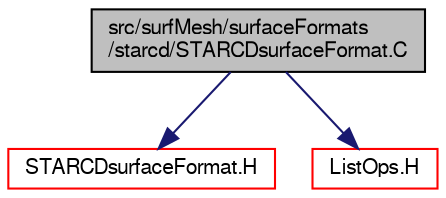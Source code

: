 digraph "src/surfMesh/surfaceFormats/starcd/STARCDsurfaceFormat.C"
{
  bgcolor="transparent";
  edge [fontname="FreeSans",fontsize="10",labelfontname="FreeSans",labelfontsize="10"];
  node [fontname="FreeSans",fontsize="10",shape=record];
  Node0 [label="src/surfMesh/surfaceFormats\l/starcd/STARCDsurfaceFormat.C",height=0.2,width=0.4,color="black", fillcolor="grey75", style="filled", fontcolor="black"];
  Node0 -> Node1 [color="midnightblue",fontsize="10",style="solid",fontname="FreeSans"];
  Node1 [label="STARCDsurfaceFormat.H",height=0.2,width=0.4,color="red",URL="$a15176.html"];
  Node0 -> Node98 [color="midnightblue",fontsize="10",style="solid",fontname="FreeSans"];
  Node98 [label="ListOps.H",height=0.2,width=0.4,color="red",URL="$a08687.html",tooltip="Various functions to operate on Lists. "];
}
